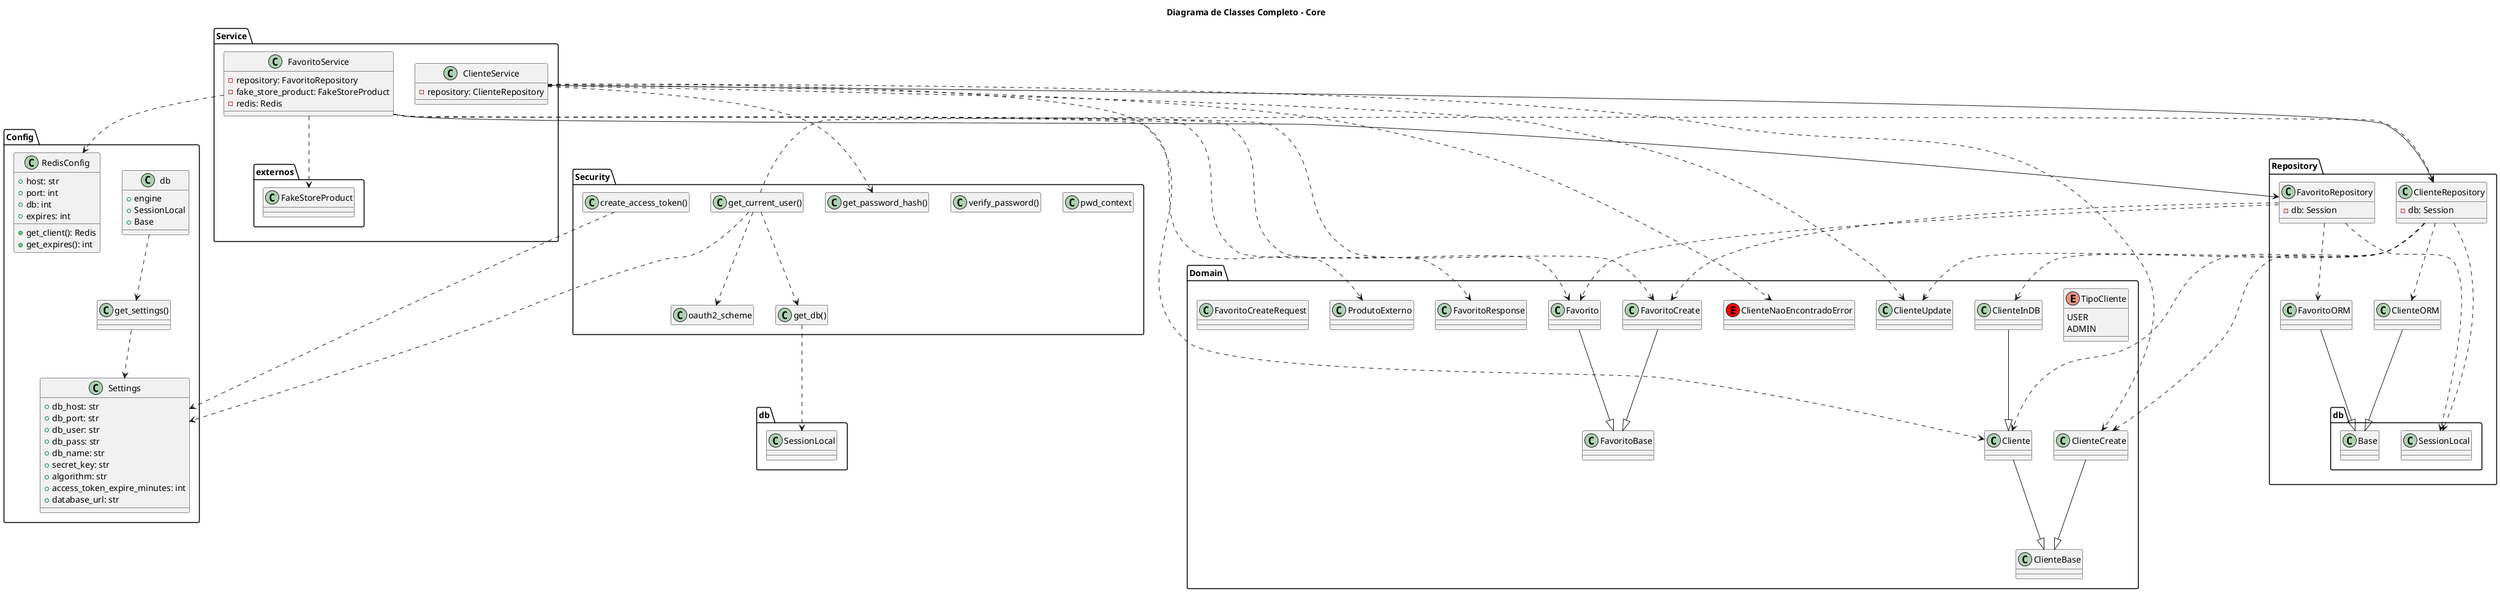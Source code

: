 @startuml
title Diagrama de Classes Completo - Core

' Camada de Configuração e Segurança
package "Config" {
    class Settings {
        +db_host: str
        +db_port: str
        +db_user: str
        +db_pass: str
        +db_name: str
        +secret_key: str
        +algorithm: str
        +access_token_expire_minutes: int
        +database_url: str
    }

    class "get_settings()" as get_settings_func
    get_settings_func ..> Settings

    class db {
        +engine
        +SessionLocal
        +Base
    }
    db ..> get_settings_func

    class RedisConfig {
        +host: str
        +port: int
        +db: int
        +expires: int
        +get_client(): Redis
        +get_expires(): int
    }
}

package "Security" {
    hide empty members
    class "pwd_context"
    class "verify_password()"
    class "get_password_hash()"
    class "create_access_token()"
    class "oauth2_scheme"
    class "get_db()"
    class "get_current_user()"
}

' Camada de Domínio
package "Domain" {
    enum TipoCliente {
        USER
        ADMIN
    }
    class ClienteBase
    class ClienteCreate
    ClienteCreate --|> ClienteBase
    class Cliente
    Cliente --|> ClienteBase
    class ClienteInDB
    ClienteInDB --|> Cliente
    class ClienteUpdate
    class ClienteNaoEncontradoError <<(E,red)>>

    class FavoritoBase
    class Favorito
    Favorito --|> FavoritoBase
    class FavoritoCreate
    FavoritoCreate --|> FavoritoBase
    class ProdutoExterno
    class FavoritoResponse
    class FavoritoCreateRequest
}

' Camada de Repositório
package "Repository" {
    class ClienteORM
    ClienteORM --|> db.Base
    class FavoritoORM
    FavoritoORM --|> db.Base

    class ClienteRepository {
        -db: Session
    }
    ClienteRepository ..> ClienteORM
    ClienteRepository ..> db.SessionLocal
    ClienteRepository ..> Cliente
    ClienteRepository ..> ClienteCreate
    ClienteRepository ..> ClienteInDB
    ClienteRepository ..> ClienteUpdate

    class FavoritoRepository {
        -db: Session
    }
    FavoritoRepository ..> FavoritoORM
    FavoritoRepository ..> db.SessionLocal
    FavoritoRepository ..> Favorito
    FavoritoRepository ..> FavoritoCreate
}

' Camada de Serviço
package "Service" {
    class ClienteService {
        -repository: ClienteRepository
    }
    ClienteService --> ClienteRepository
    ClienteService ..> "Security.get_password_hash()"
    ClienteService ..> Cliente
    ClienteService ..> ClienteCreate
    ClienteService ..> ClienteUpdate
    ClienteService ..> ClienteNaoEncontradoError

    class FavoritoService {
        -repository: FavoritoRepository
        -fake_store_product: FakeStoreProduct
        -redis: Redis
    }
    FavoritoService --> FavoritoRepository
    FavoritoService ..> RedisConfig
    FavoritoService ..> Favorito
    FavoritoService ..> FavoritoCreate
    FavoritoService ..> FavoritoResponse
    FavoritoService ..> ProdutoExterno
    FavoritoService ..> "externos.FakeStoreProduct"
}

' Dependências da Camada de Segurança
"Security.create_access_token()" ..> Settings
"Security.get_db()" ..> db.SessionLocal
"Security.get_current_user()" ..> "Security.oauth2_scheme"
"Security.get_current_user()" ..> "Security.get_db()"
"Security.get_current_user()" ..> Settings
"Security.get_current_user()" ..> ClienteRepository

@enduml
